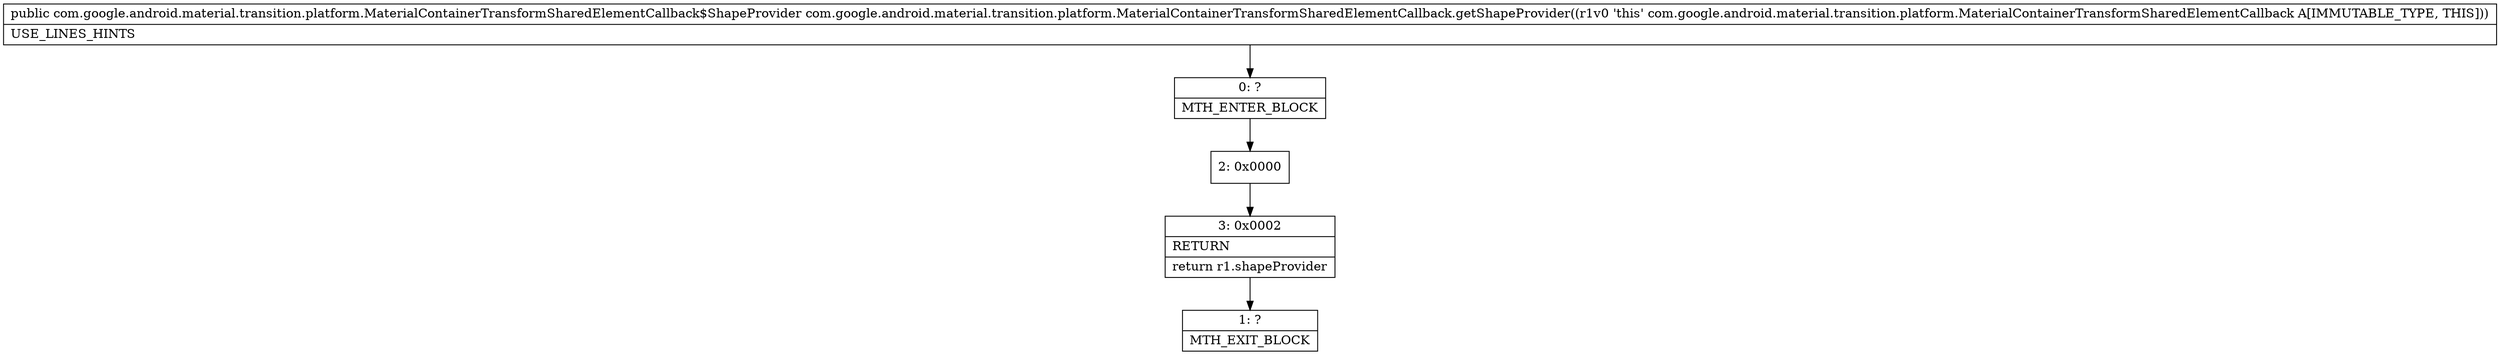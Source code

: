 digraph "CFG forcom.google.android.material.transition.platform.MaterialContainerTransformSharedElementCallback.getShapeProvider()Lcom\/google\/android\/material\/transition\/platform\/MaterialContainerTransformSharedElementCallback$ShapeProvider;" {
Node_0 [shape=record,label="{0\:\ ?|MTH_ENTER_BLOCK\l}"];
Node_2 [shape=record,label="{2\:\ 0x0000}"];
Node_3 [shape=record,label="{3\:\ 0x0002|RETURN\l|return r1.shapeProvider\l}"];
Node_1 [shape=record,label="{1\:\ ?|MTH_EXIT_BLOCK\l}"];
MethodNode[shape=record,label="{public com.google.android.material.transition.platform.MaterialContainerTransformSharedElementCallback$ShapeProvider com.google.android.material.transition.platform.MaterialContainerTransformSharedElementCallback.getShapeProvider((r1v0 'this' com.google.android.material.transition.platform.MaterialContainerTransformSharedElementCallback A[IMMUTABLE_TYPE, THIS]))  | USE_LINES_HINTS\l}"];
MethodNode -> Node_0;Node_0 -> Node_2;
Node_2 -> Node_3;
Node_3 -> Node_1;
}

